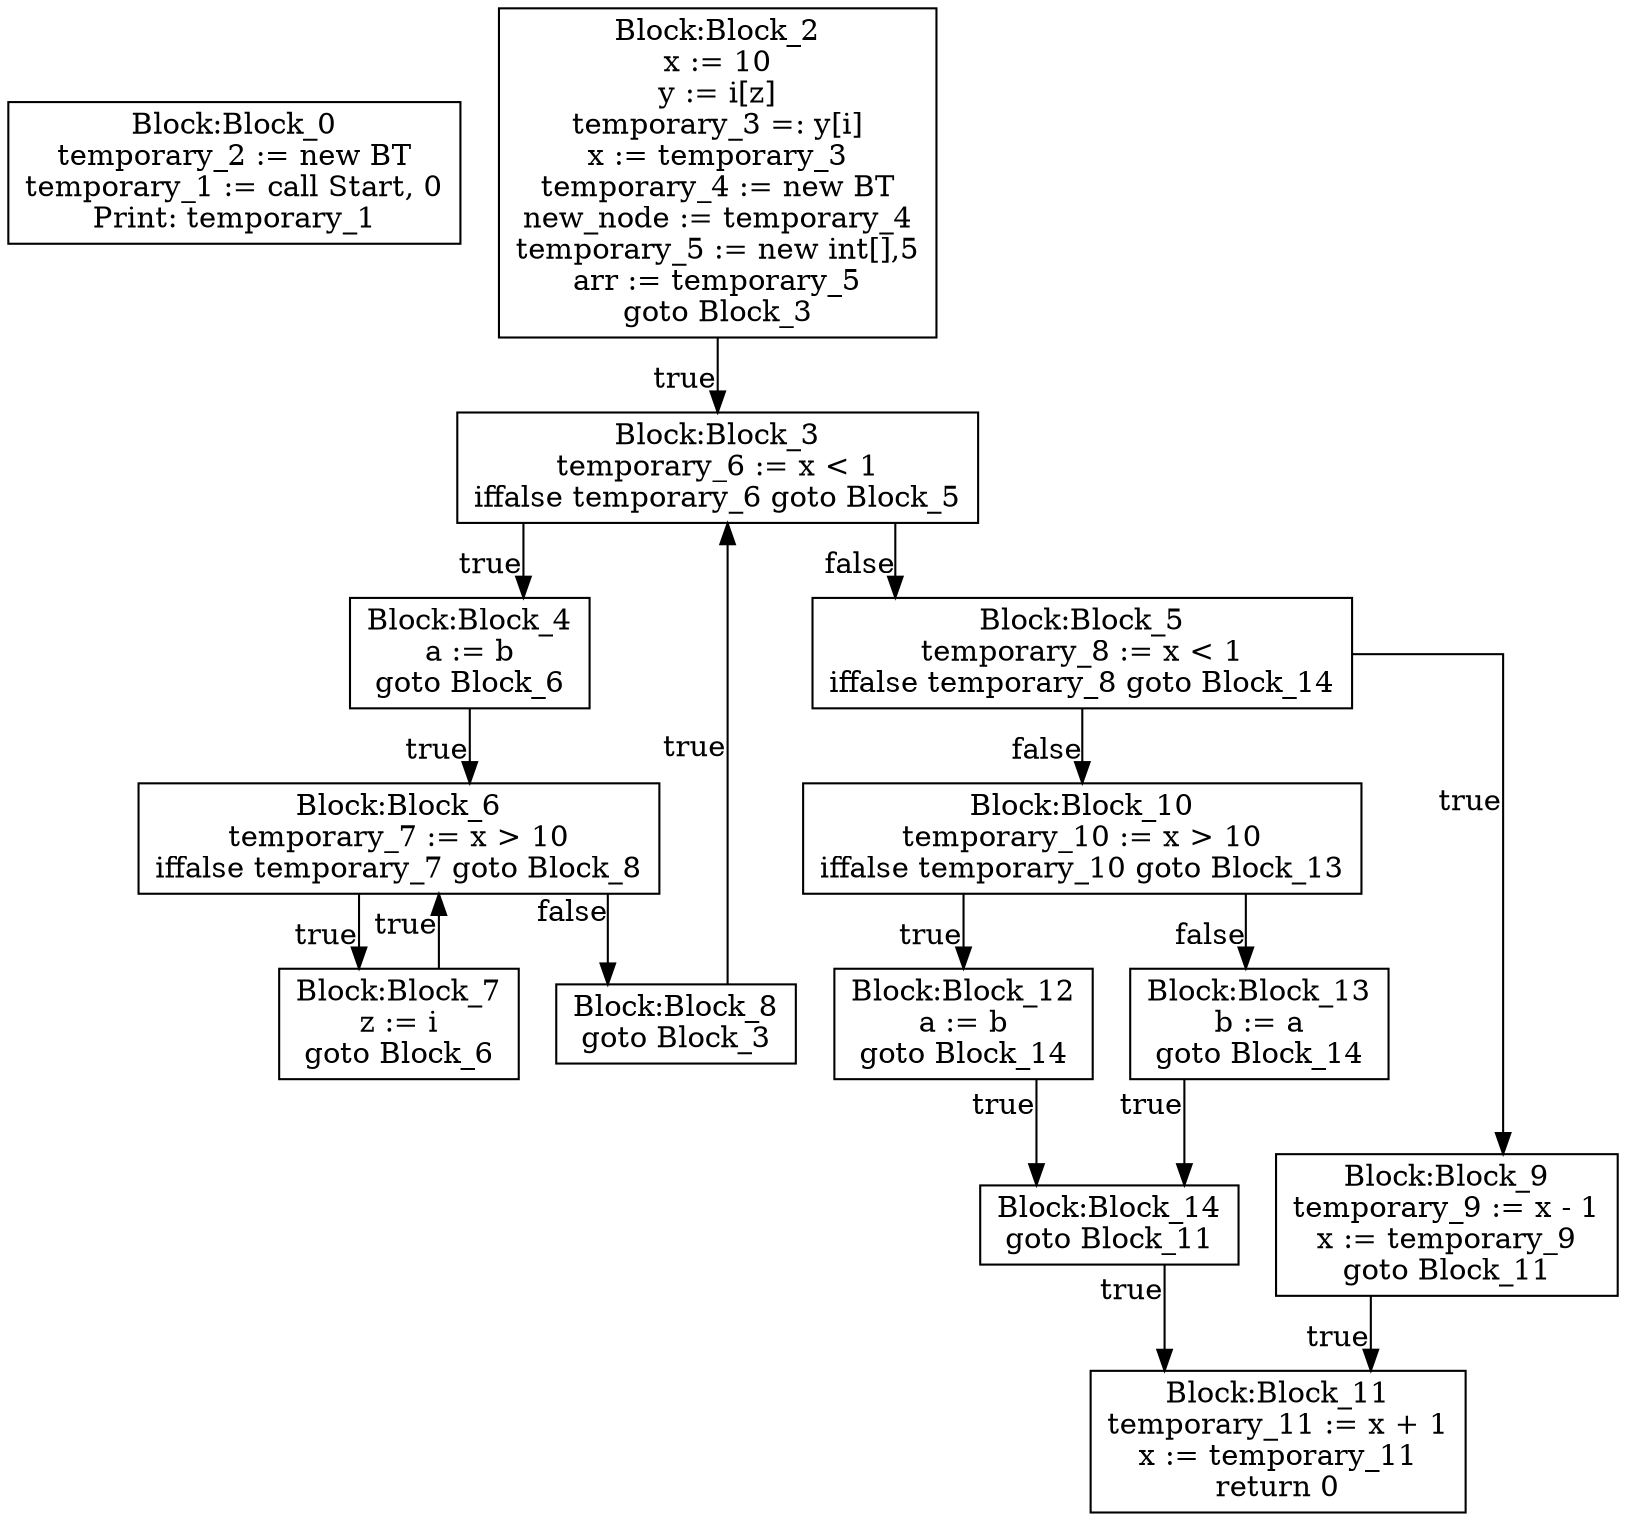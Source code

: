 digraph {
graph [ splines = ortho ]
	node [ shape = box ];
Block_0 [label="Block:Block_0
temporary_2 := new BT
temporary_1 := call Start, 0
Print: temporary_1"];
Block_2 [label="Block:Block_2
x := 10
y := i[z]
temporary_3 =: y[i]
x := temporary_3
temporary_4 := new BT
new_node := temporary_4
temporary_5 := new int[],5
arr := temporary_5
goto Block_3"];
Block_2 -> Block_3 [xlabel = "true"]
Block_3 [label="Block:Block_3
temporary_6 := x < 1
iffalse temporary_6 goto Block_5"];
Block_3 -> Block_4 [xlabel = "true"]
Block_4 [label="Block:Block_4
a := b
goto Block_6"];
Block_4 -> Block_6 [xlabel = "true"]
Block_6 [label="Block:Block_6
temporary_7 := x > 10
iffalse temporary_7 goto Block_8"];
Block_6 -> Block_7 [xlabel = "true"]
Block_7 [label="Block:Block_7
z := i
goto Block_6"];
Block_7 -> Block_6 [xlabel = "true"]
Block_6 -> Block_8 [xlabel = "false"]
Block_8 [label="Block:Block_8
goto Block_3"];
Block_8 -> Block_3 [xlabel = "true"]
Block_3 -> Block_5 [xlabel = "false"]
Block_5 [label="Block:Block_5
temporary_8 := x < 1
iffalse temporary_8 goto Block_14"];
Block_5 -> Block_9 [xlabel = "true"]
Block_9 [label="Block:Block_9
temporary_9 := x - 1
x := temporary_9
goto Block_11"];
Block_9 -> Block_11 [xlabel = "true"]
Block_11 [label="Block:Block_11
temporary_11 := x + 1
x := temporary_11
return 0"];
Block_5 -> Block_10 [xlabel = "false"]
Block_10 [label="Block:Block_10
temporary_10 := x > 10
iffalse temporary_10 goto Block_13"];
Block_10 -> Block_12 [xlabel = "true"]
Block_12 [label="Block:Block_12
a := b
goto Block_14"];
Block_12 -> Block_14 [xlabel = "true"]
Block_14 [label="Block:Block_14
goto Block_11"];
Block_14 -> Block_11 [xlabel = "true"]
Block_10 -> Block_13 [xlabel = "false"]
Block_13 [label="Block:Block_13
b := a
goto Block_14"];
Block_13 -> Block_14 [xlabel = "true"]
}
